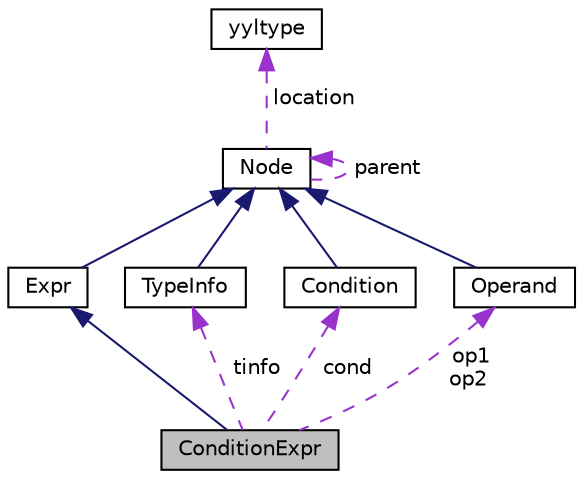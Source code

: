 digraph "ConditionExpr"
{
  edge [fontname="Helvetica",fontsize="10",labelfontname="Helvetica",labelfontsize="10"];
  node [fontname="Helvetica",fontsize="10",shape=record];
  Node3 [label="ConditionExpr",height=0.2,width=0.4,color="black", fillcolor="grey75", style="filled", fontcolor="black"];
  Node4 -> Node3 [dir="back",color="midnightblue",fontsize="10",style="solid",fontname="Helvetica"];
  Node4 [label="Expr",height=0.2,width=0.4,color="black", fillcolor="white", style="filled",URL="$class_expr.html"];
  Node5 -> Node4 [dir="back",color="midnightblue",fontsize="10",style="solid",fontname="Helvetica"];
  Node5 [label="Node",height=0.2,width=0.4,color="black", fillcolor="white", style="filled",URL="$class_node.html"];
  Node5 -> Node5 [dir="back",color="darkorchid3",fontsize="10",style="dashed",label=" parent" ,fontname="Helvetica"];
  Node6 -> Node5 [dir="back",color="darkorchid3",fontsize="10",style="dashed",label=" location" ,fontname="Helvetica"];
  Node6 [label="yyltype",height=0.2,width=0.4,color="black", fillcolor="white", style="filled",URL="$structyyltype.html"];
  Node7 -> Node3 [dir="back",color="darkorchid3",fontsize="10",style="dashed",label=" tinfo" ,fontname="Helvetica"];
  Node7 [label="TypeInfo",height=0.2,width=0.4,color="black", fillcolor="white", style="filled",URL="$class_type_info.html"];
  Node5 -> Node7 [dir="back",color="midnightblue",fontsize="10",style="solid",fontname="Helvetica"];
  Node8 -> Node3 [dir="back",color="darkorchid3",fontsize="10",style="dashed",label=" cond" ,fontname="Helvetica"];
  Node8 [label="Condition",height=0.2,width=0.4,color="black", fillcolor="white", style="filled",URL="$class_condition.html"];
  Node5 -> Node8 [dir="back",color="midnightblue",fontsize="10",style="solid",fontname="Helvetica"];
  Node9 -> Node3 [dir="back",color="darkorchid3",fontsize="10",style="dashed",label=" op1\nop2" ,fontname="Helvetica"];
  Node9 [label="Operand",height=0.2,width=0.4,color="black", fillcolor="white", style="filled",URL="$class_operand.html"];
  Node5 -> Node9 [dir="back",color="midnightblue",fontsize="10",style="solid",fontname="Helvetica"];
}
